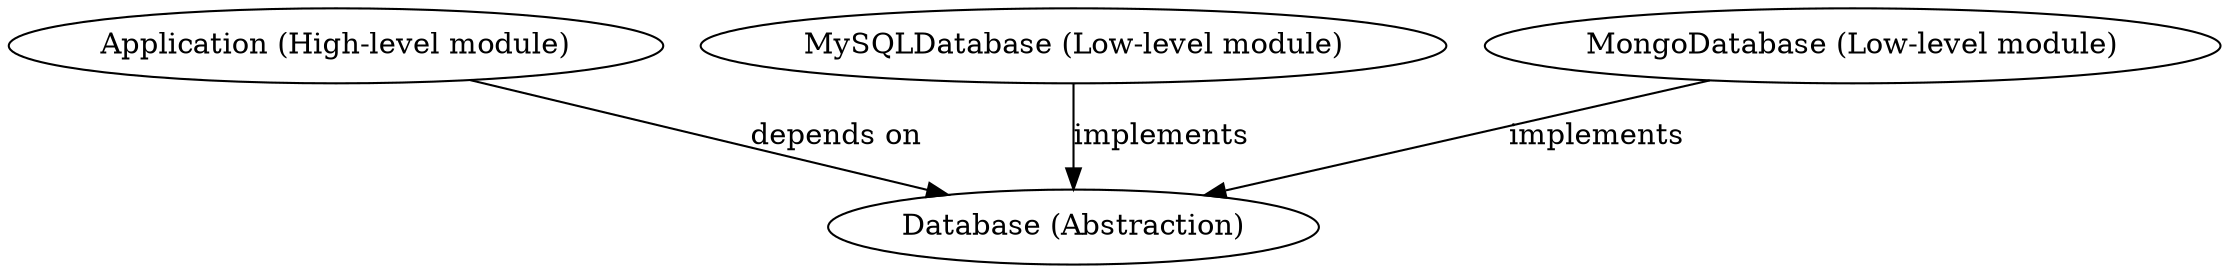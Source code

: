 digraph DependencyInversion {
	Application [label="Application (High-level module)"]
	Database [label="Database (Abstraction)"]
	MySQLDatabase [label="MySQLDatabase (Low-level module)"]
	MongoDatabase [label="MongoDatabase (Low-level module)"]
	Application -> Database [label="depends on"]
	MySQLDatabase -> Database [label=implements]
	MongoDatabase -> Database [label=implements]
}
